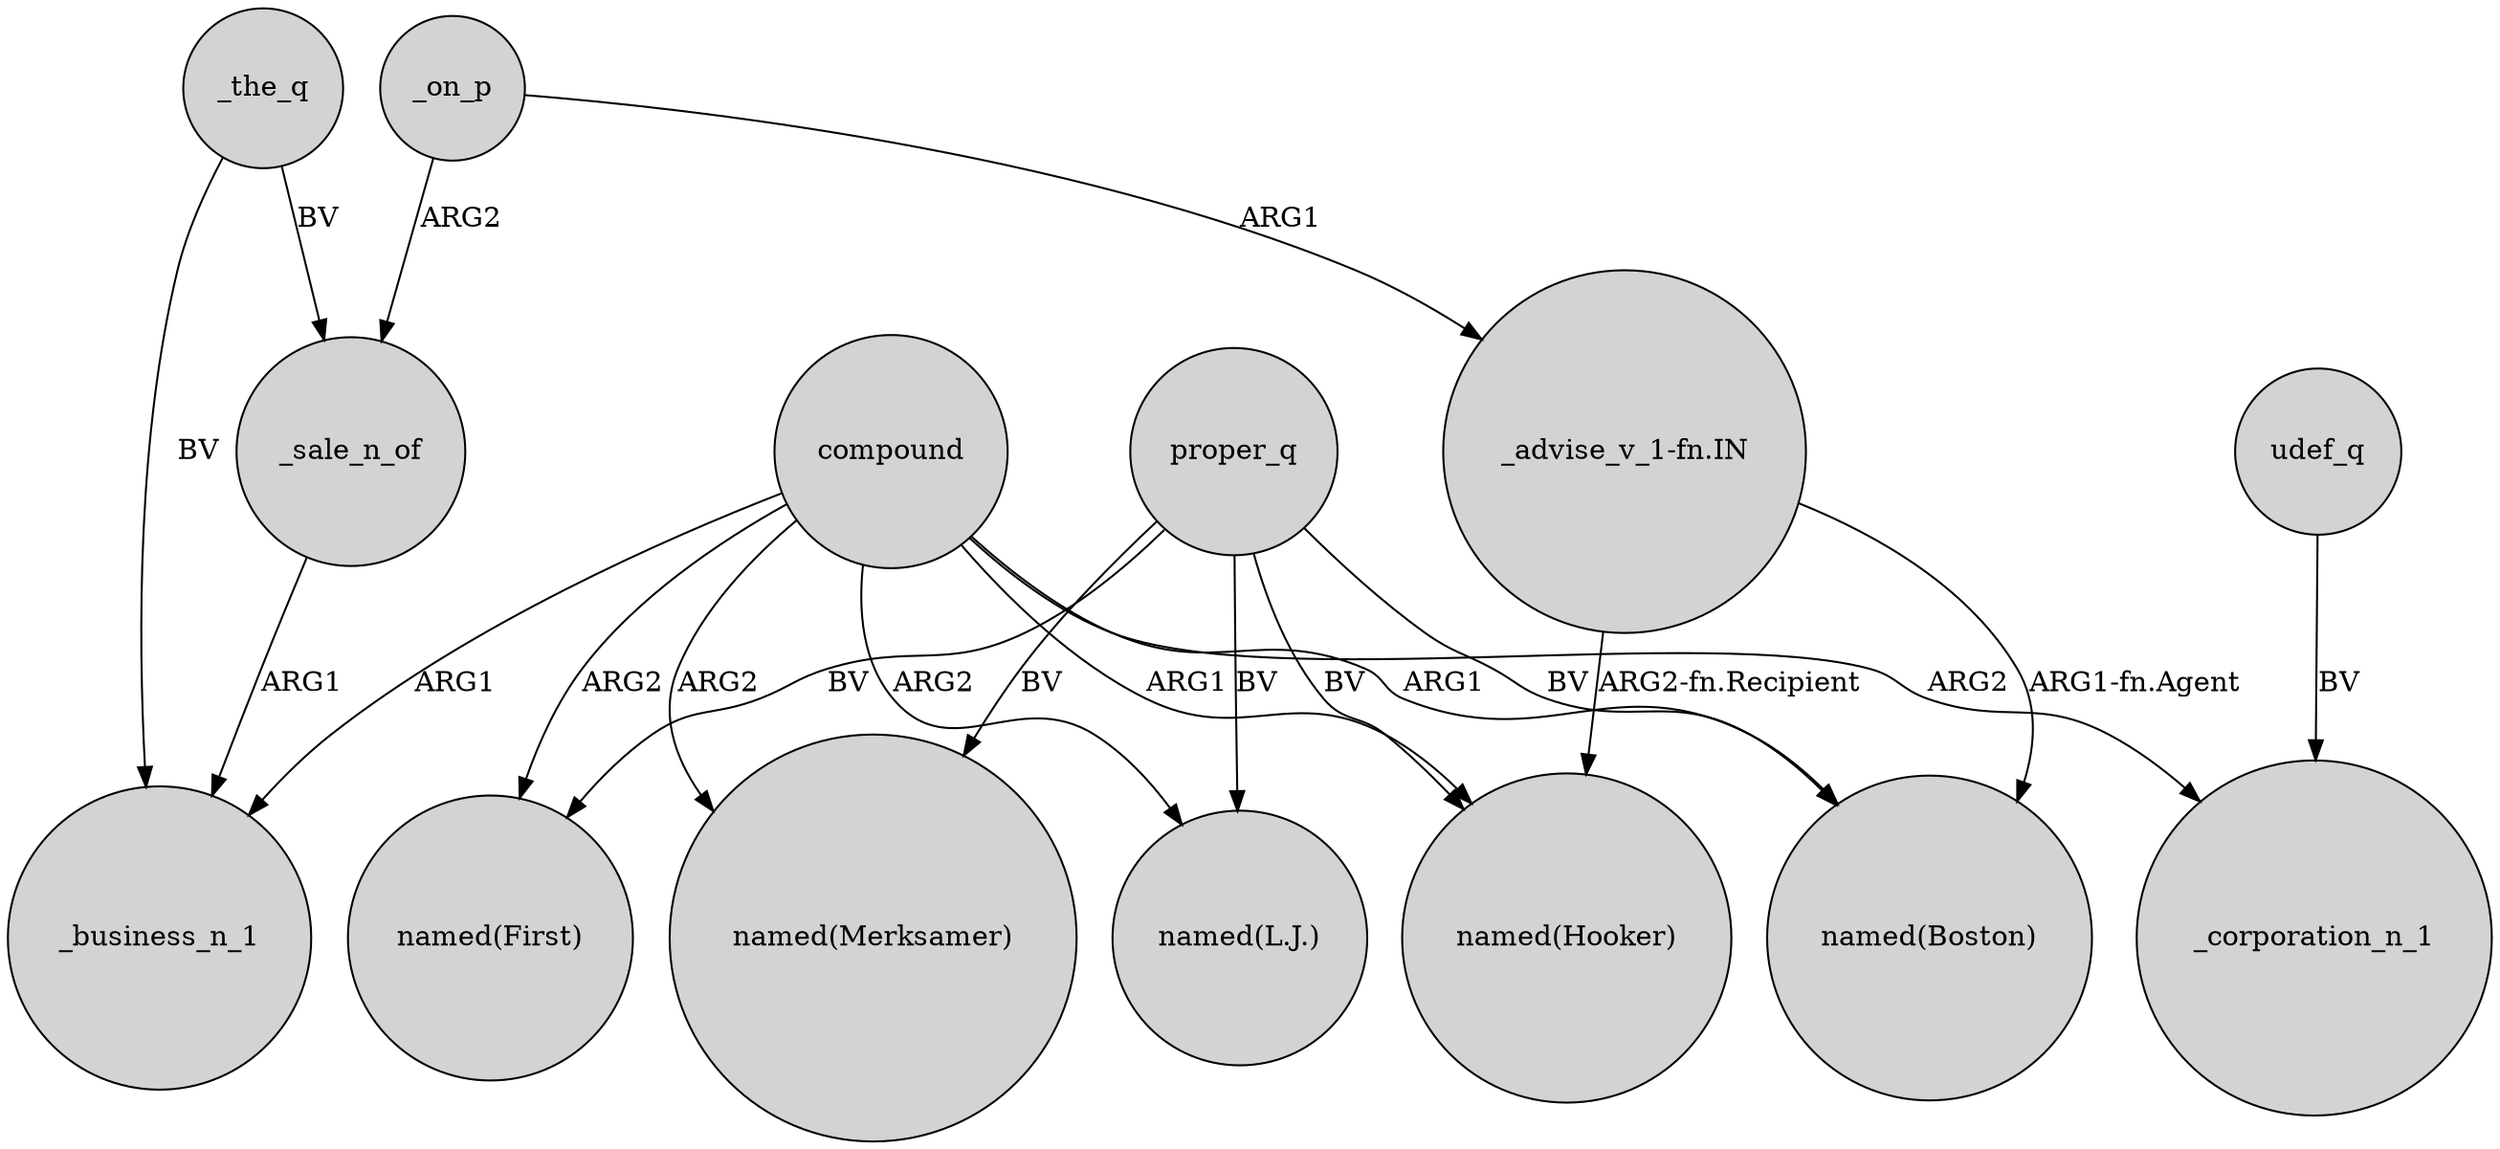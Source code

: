 digraph {
	node [shape=circle style=filled]
	_the_q -> _business_n_1 [label=BV]
	proper_q -> "named(L.J.)" [label=BV]
	proper_q -> "named(Boston)" [label=BV]
	"_advise_v_1-fn.IN" -> "named(Hooker)" [label="ARG2-fn.Recipient"]
	compound -> _corporation_n_1 [label=ARG2]
	proper_q -> "named(First)" [label=BV]
	compound -> "named(First)" [label=ARG2]
	compound -> "named(Merksamer)" [label=ARG2]
	compound -> "named(Hooker)" [label=ARG1]
	compound -> "named(Boston)" [label=ARG1]
	_sale_n_of -> _business_n_1 [label=ARG1]
	udef_q -> _corporation_n_1 [label=BV]
	compound -> "named(L.J.)" [label=ARG2]
	_the_q -> _sale_n_of [label=BV]
	compound -> _business_n_1 [label=ARG1]
	_on_p -> _sale_n_of [label=ARG2]
	"_advise_v_1-fn.IN" -> "named(Boston)" [label="ARG1-fn.Agent"]
	proper_q -> "named(Merksamer)" [label=BV]
	proper_q -> "named(Hooker)" [label=BV]
	_on_p -> "_advise_v_1-fn.IN" [label=ARG1]
}
